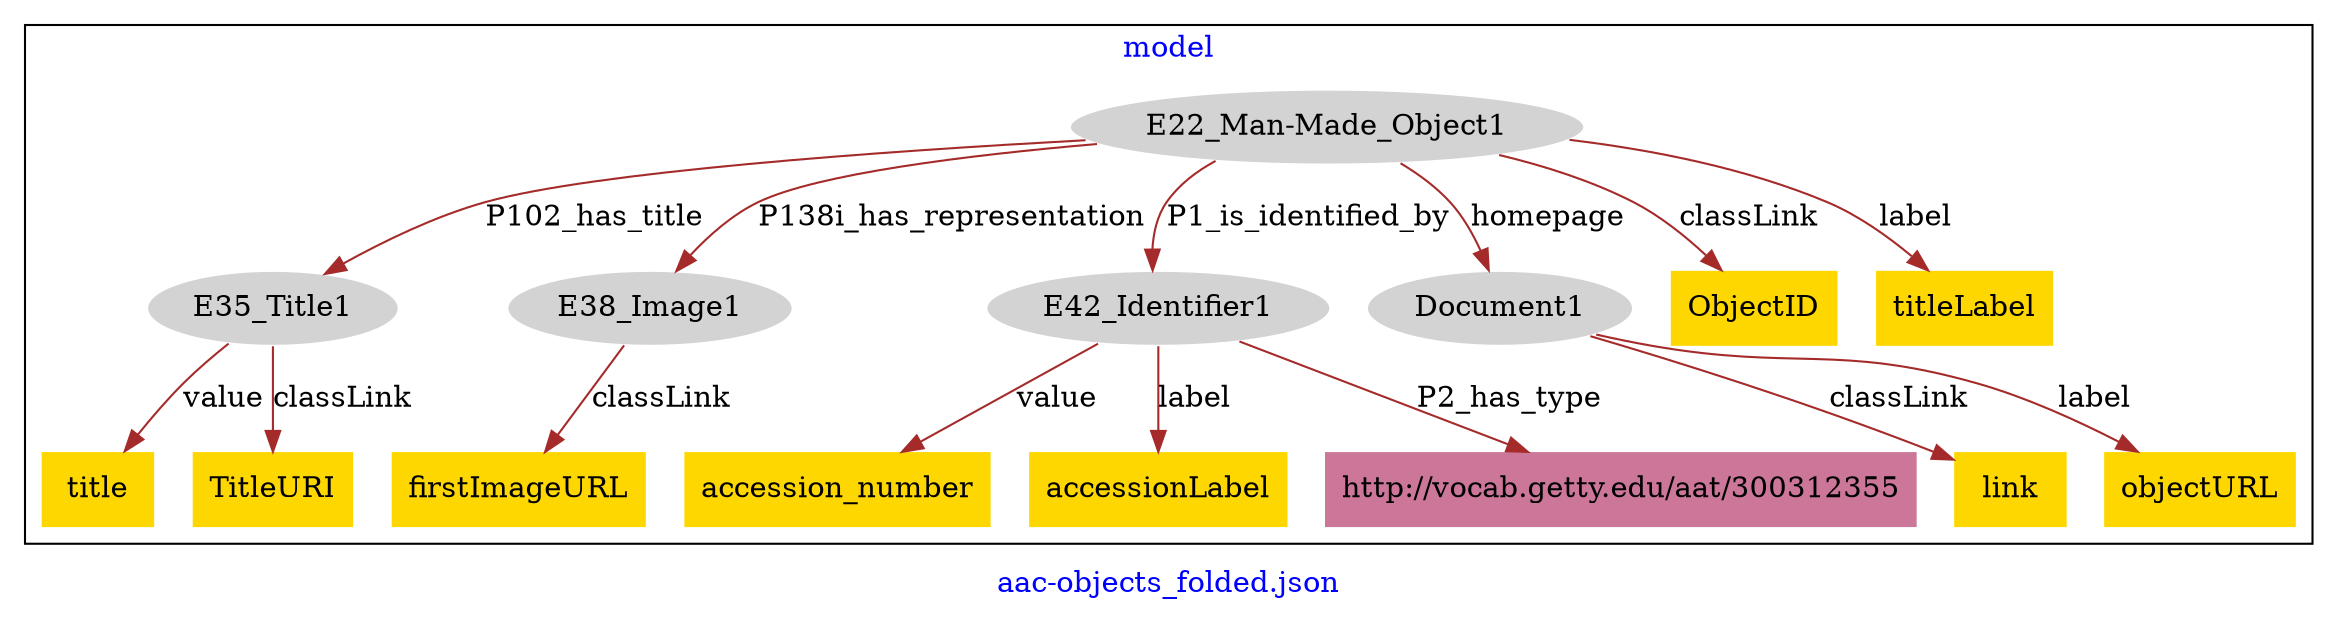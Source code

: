 digraph n0 {
fontcolor="blue"
remincross="true"
label="aac-objects_folded.json"
subgraph cluster {
label="model"
n2[style="filled",color="white",fillcolor="lightgray",label="E22_Man-Made_Object1"];
n3[style="filled",color="white",fillcolor="lightgray",label="E35_Title1"];
n4[style="filled",color="white",fillcolor="lightgray",label="E38_Image1"];
n5[style="filled",color="white",fillcolor="lightgray",label="E42_Identifier1"];
n6[style="filled",color="white",fillcolor="lightgray",label="Document1"];
n7[shape="plaintext",style="filled",fillcolor="gold",label="accession_number"];
n8[shape="plaintext",style="filled",fillcolor="gold",label="ObjectID"];
n9[shape="plaintext",style="filled",fillcolor="gold",label="firstImageURL"];
n10[shape="plaintext",style="filled",fillcolor="gold",label="link"];
n11[shape="plaintext",style="filled",fillcolor="gold",label="objectURL"];
n12[shape="plaintext",style="filled",fillcolor="gold",label="titleLabel"];
n13[shape="plaintext",style="filled",fillcolor="gold",label="title"];
n14[shape="plaintext",style="filled",fillcolor="gold",label="TitleURI"];
n15[shape="plaintext",style="filled",fillcolor="gold",label="accessionLabel"];
n16[shape="plaintext",style="filled",fillcolor="#CC7799",label="http://vocab.getty.edu/aat/300312355"];
}
n2 -> n3[color="brown",fontcolor="black",label="P102_has_title"]
n2 -> n4[color="brown",fontcolor="black",label="P138i_has_representation"]
n2 -> n5[color="brown",fontcolor="black",label="P1_is_identified_by"]
n2 -> n6[color="brown",fontcolor="black",label="homepage"]
n5 -> n7[color="brown",fontcolor="black",label="value"]
n2 -> n8[color="brown",fontcolor="black",label="classLink"]
n4 -> n9[color="brown",fontcolor="black",label="classLink"]
n6 -> n10[color="brown",fontcolor="black",label="classLink"]
n6 -> n11[color="brown",fontcolor="black",label="label"]
n2 -> n12[color="brown",fontcolor="black",label="label"]
n3 -> n13[color="brown",fontcolor="black",label="value"]
n3 -> n14[color="brown",fontcolor="black",label="classLink"]
n5 -> n15[color="brown",fontcolor="black",label="label"]
n5 -> n16[color="brown",fontcolor="black",label="P2_has_type"]
}
